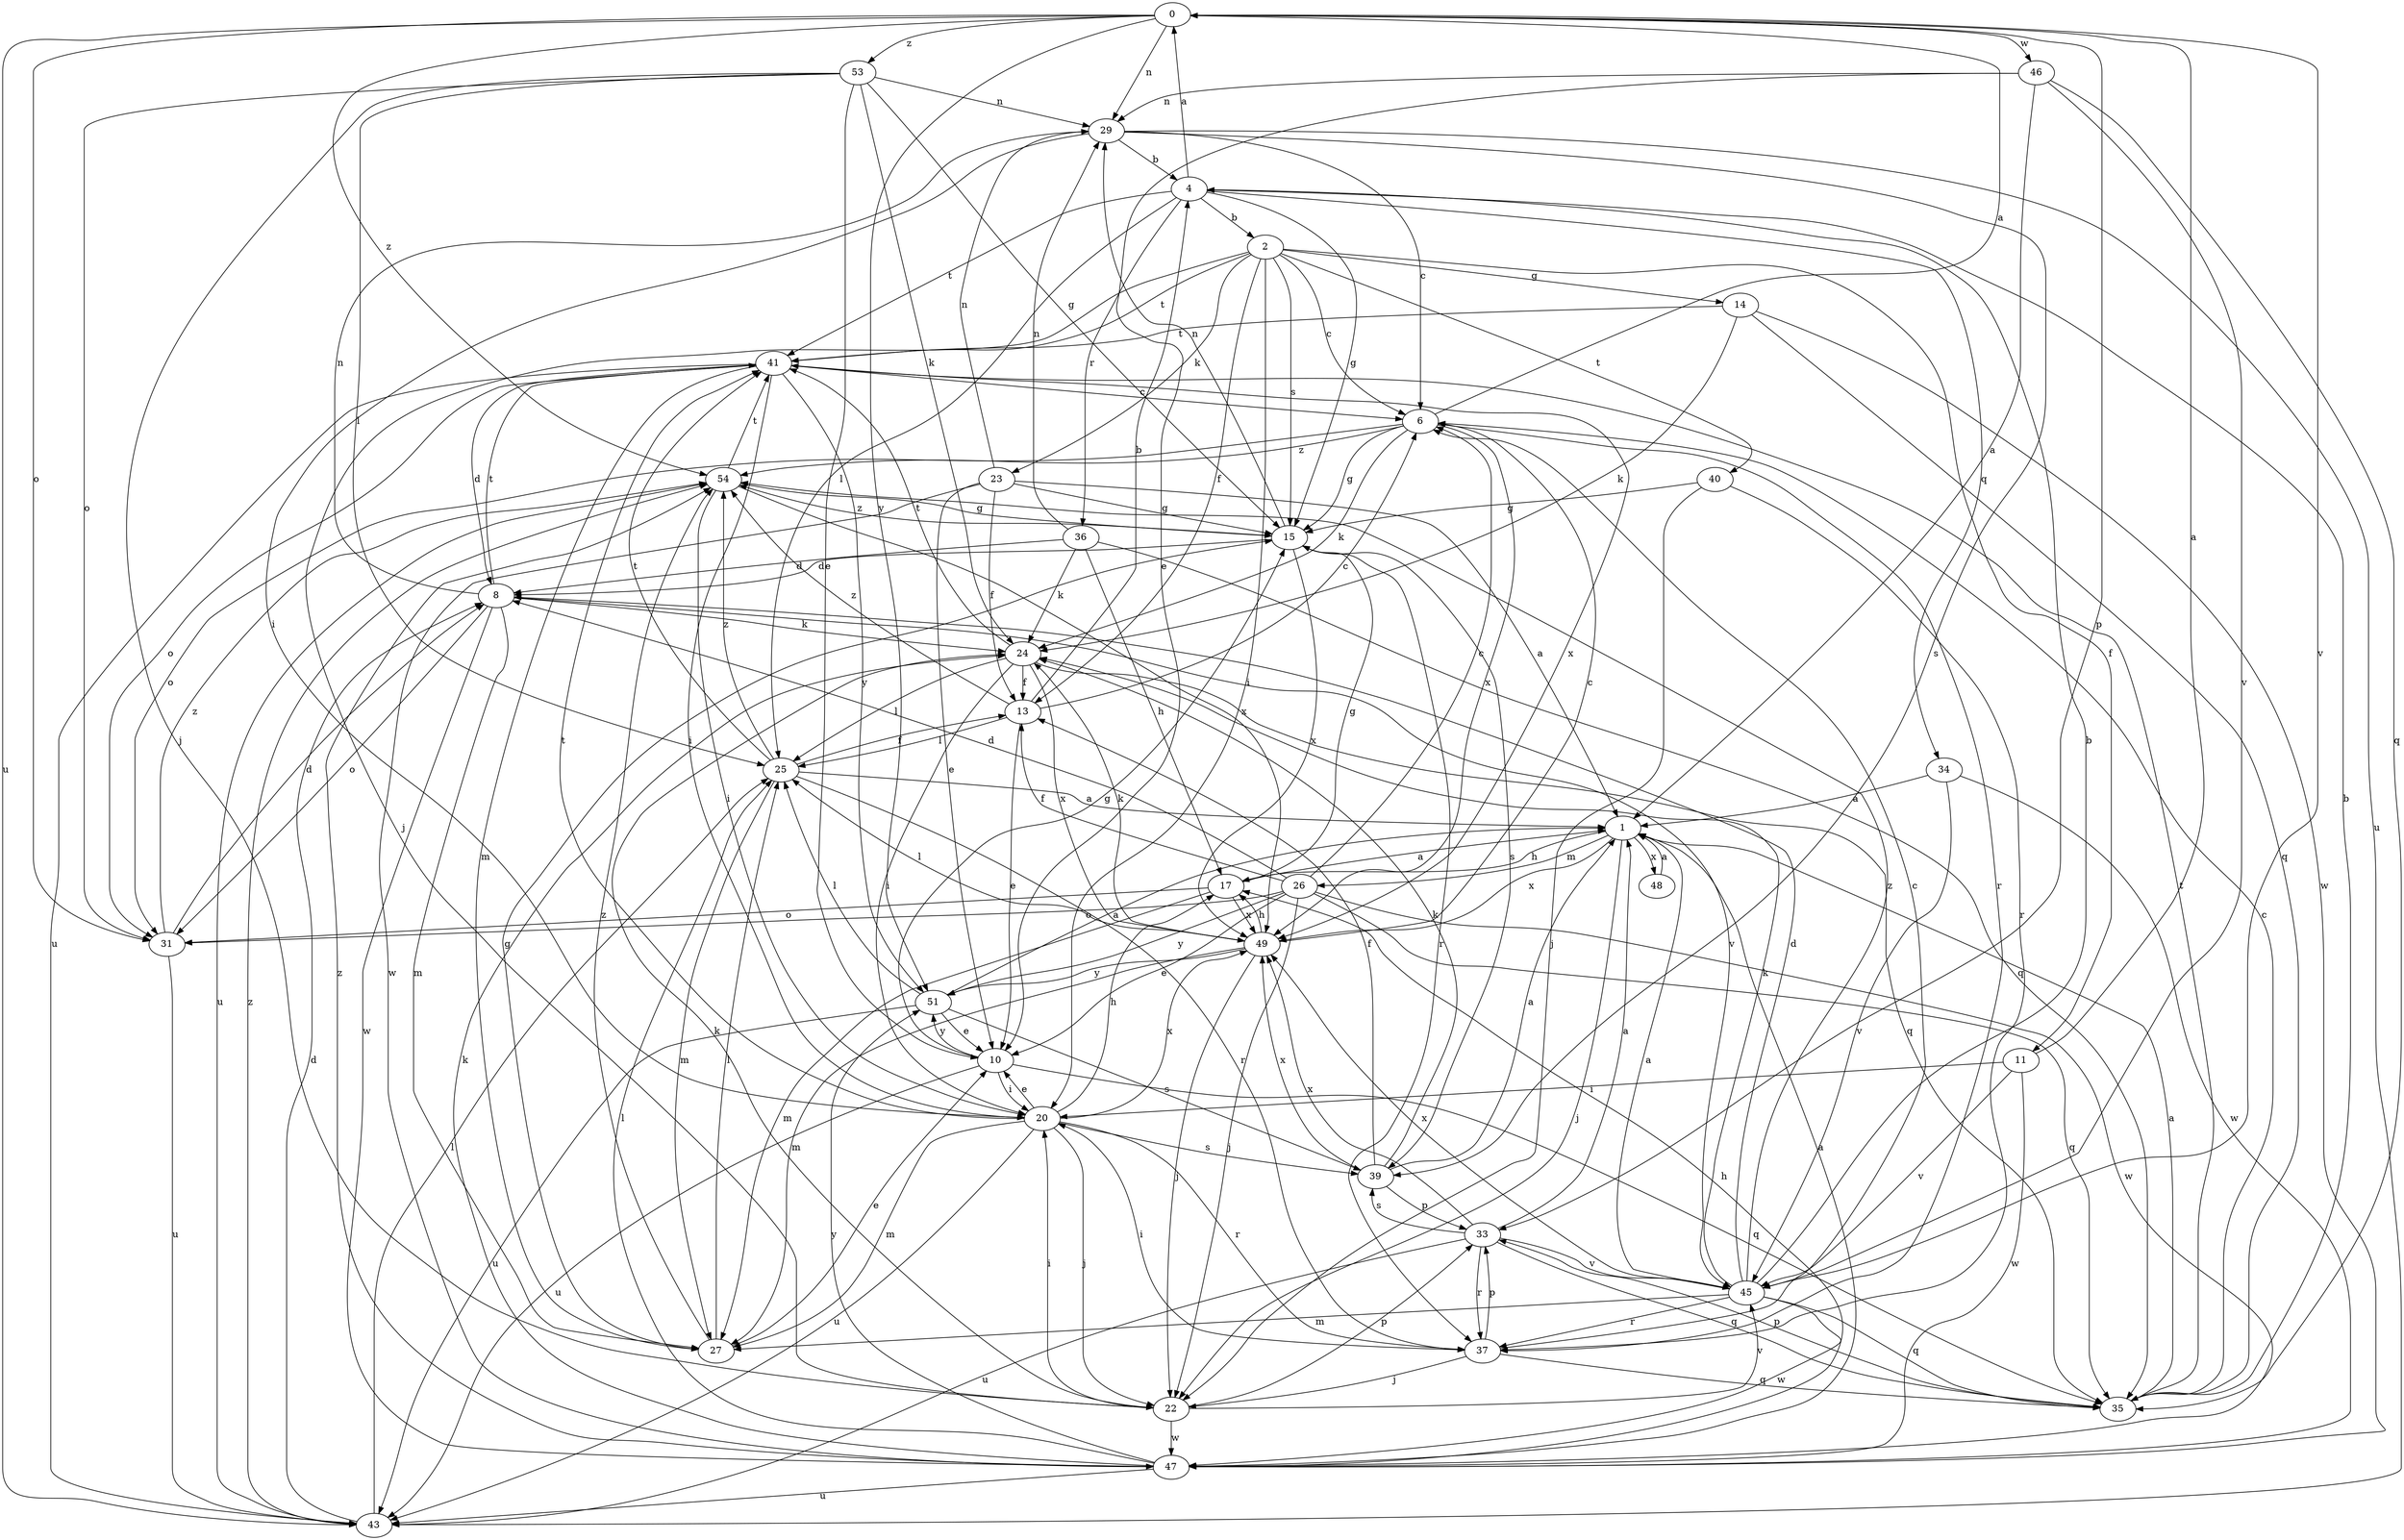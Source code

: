 strict digraph  {
0;
1;
2;
4;
6;
8;
10;
11;
13;
14;
15;
17;
20;
22;
23;
24;
25;
26;
27;
29;
31;
33;
34;
35;
36;
37;
39;
40;
41;
43;
45;
46;
47;
48;
49;
51;
53;
54;
0 -> 29  [label=n];
0 -> 31  [label=o];
0 -> 33  [label=p];
0 -> 43  [label=u];
0 -> 45  [label=v];
0 -> 46  [label=w];
0 -> 51  [label=y];
0 -> 53  [label=z];
0 -> 54  [label=z];
1 -> 17  [label=h];
1 -> 22  [label=j];
1 -> 26  [label=m];
1 -> 48  [label=x];
1 -> 49  [label=x];
2 -> 6  [label=c];
2 -> 11  [label=f];
2 -> 13  [label=f];
2 -> 14  [label=g];
2 -> 20  [label=i];
2 -> 22  [label=j];
2 -> 23  [label=k];
2 -> 40  [label=t];
2 -> 41  [label=t];
2 -> 15  [label=s];
4 -> 0  [label=a];
4 -> 2  [label=b];
4 -> 15  [label=g];
4 -> 25  [label=l];
4 -> 34  [label=q];
4 -> 36  [label=r];
4 -> 41  [label=t];
6 -> 0  [label=a];
6 -> 15  [label=g];
6 -> 24  [label=k];
6 -> 31  [label=o];
6 -> 37  [label=r];
6 -> 49  [label=x];
6 -> 54  [label=z];
8 -> 24  [label=k];
8 -> 27  [label=m];
8 -> 29  [label=n];
8 -> 31  [label=o];
8 -> 41  [label=t];
8 -> 45  [label=v];
8 -> 47  [label=w];
10 -> 15  [label=g];
10 -> 20  [label=i];
10 -> 35  [label=q];
10 -> 43  [label=u];
10 -> 51  [label=y];
11 -> 0  [label=a];
11 -> 20  [label=i];
11 -> 45  [label=v];
11 -> 47  [label=w];
13 -> 4  [label=b];
13 -> 6  [label=c];
13 -> 10  [label=e];
13 -> 25  [label=l];
13 -> 54  [label=z];
14 -> 24  [label=k];
14 -> 35  [label=q];
14 -> 41  [label=t];
14 -> 47  [label=w];
15 -> 8  [label=d];
15 -> 29  [label=n];
15 -> 37  [label=r];
15 -> 39  [label=s];
15 -> 49  [label=x];
15 -> 54  [label=z];
17 -> 1  [label=a];
17 -> 15  [label=g];
17 -> 27  [label=m];
17 -> 31  [label=o];
17 -> 49  [label=x];
20 -> 10  [label=e];
20 -> 17  [label=h];
20 -> 22  [label=j];
20 -> 27  [label=m];
20 -> 37  [label=r];
20 -> 39  [label=s];
20 -> 41  [label=t];
20 -> 43  [label=u];
20 -> 49  [label=x];
22 -> 20  [label=i];
22 -> 24  [label=k];
22 -> 33  [label=p];
22 -> 45  [label=v];
22 -> 47  [label=w];
23 -> 1  [label=a];
23 -> 10  [label=e];
23 -> 13  [label=f];
23 -> 15  [label=g];
23 -> 29  [label=n];
23 -> 47  [label=w];
24 -> 13  [label=f];
24 -> 20  [label=i];
24 -> 25  [label=l];
24 -> 35  [label=q];
24 -> 41  [label=t];
24 -> 49  [label=x];
25 -> 1  [label=a];
25 -> 13  [label=f];
25 -> 27  [label=m];
25 -> 37  [label=r];
25 -> 41  [label=t];
25 -> 54  [label=z];
26 -> 6  [label=c];
26 -> 8  [label=d];
26 -> 10  [label=e];
26 -> 13  [label=f];
26 -> 22  [label=j];
26 -> 31  [label=o];
26 -> 35  [label=q];
26 -> 47  [label=w];
26 -> 51  [label=y];
27 -> 10  [label=e];
27 -> 15  [label=g];
27 -> 25  [label=l];
27 -> 54  [label=z];
29 -> 4  [label=b];
29 -> 6  [label=c];
29 -> 20  [label=i];
29 -> 39  [label=s];
29 -> 43  [label=u];
31 -> 8  [label=d];
31 -> 43  [label=u];
31 -> 54  [label=z];
33 -> 1  [label=a];
33 -> 35  [label=q];
33 -> 37  [label=r];
33 -> 39  [label=s];
33 -> 43  [label=u];
33 -> 45  [label=v];
33 -> 49  [label=x];
34 -> 1  [label=a];
34 -> 45  [label=v];
34 -> 47  [label=w];
35 -> 1  [label=a];
35 -> 4  [label=b];
35 -> 6  [label=c];
35 -> 33  [label=p];
35 -> 41  [label=t];
36 -> 8  [label=d];
36 -> 17  [label=h];
36 -> 24  [label=k];
36 -> 29  [label=n];
36 -> 35  [label=q];
37 -> 6  [label=c];
37 -> 20  [label=i];
37 -> 22  [label=j];
37 -> 33  [label=p];
37 -> 35  [label=q];
39 -> 1  [label=a];
39 -> 13  [label=f];
39 -> 24  [label=k];
39 -> 33  [label=p];
39 -> 49  [label=x];
40 -> 15  [label=g];
40 -> 22  [label=j];
40 -> 37  [label=r];
41 -> 6  [label=c];
41 -> 8  [label=d];
41 -> 20  [label=i];
41 -> 27  [label=m];
41 -> 31  [label=o];
41 -> 43  [label=u];
41 -> 49  [label=x];
41 -> 51  [label=y];
43 -> 8  [label=d];
43 -> 25  [label=l];
43 -> 54  [label=z];
45 -> 1  [label=a];
45 -> 4  [label=b];
45 -> 8  [label=d];
45 -> 24  [label=k];
45 -> 27  [label=m];
45 -> 35  [label=q];
45 -> 37  [label=r];
45 -> 47  [label=w];
45 -> 49  [label=x];
45 -> 54  [label=z];
46 -> 1  [label=a];
46 -> 10  [label=e];
46 -> 29  [label=n];
46 -> 35  [label=q];
46 -> 45  [label=v];
47 -> 1  [label=a];
47 -> 17  [label=h];
47 -> 24  [label=k];
47 -> 25  [label=l];
47 -> 43  [label=u];
47 -> 51  [label=y];
47 -> 54  [label=z];
48 -> 1  [label=a];
49 -> 6  [label=c];
49 -> 17  [label=h];
49 -> 22  [label=j];
49 -> 24  [label=k];
49 -> 25  [label=l];
49 -> 27  [label=m];
49 -> 51  [label=y];
51 -> 1  [label=a];
51 -> 10  [label=e];
51 -> 25  [label=l];
51 -> 39  [label=s];
51 -> 43  [label=u];
53 -> 10  [label=e];
53 -> 15  [label=g];
53 -> 22  [label=j];
53 -> 24  [label=k];
53 -> 25  [label=l];
53 -> 29  [label=n];
53 -> 31  [label=o];
54 -> 15  [label=g];
54 -> 20  [label=i];
54 -> 41  [label=t];
54 -> 43  [label=u];
54 -> 49  [label=x];
}
